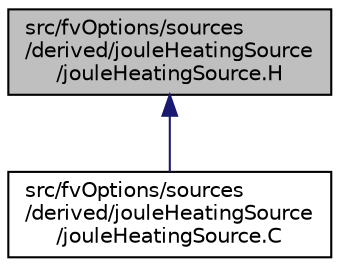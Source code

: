 digraph "src/fvOptions/sources/derived/jouleHeatingSource/jouleHeatingSource.H"
{
  bgcolor="transparent";
  edge [fontname="Helvetica",fontsize="10",labelfontname="Helvetica",labelfontsize="10"];
  node [fontname="Helvetica",fontsize="10",shape=record];
  Node1 [label="src/fvOptions/sources\l/derived/jouleHeatingSource\l/jouleHeatingSource.H",height=0.2,width=0.4,color="black", fillcolor="grey75", style="filled" fontcolor="black"];
  Node1 -> Node2 [dir="back",color="midnightblue",fontsize="10",style="solid",fontname="Helvetica"];
  Node2 [label="src/fvOptions/sources\l/derived/jouleHeatingSource\l/jouleHeatingSource.C",height=0.2,width=0.4,color="black",URL="$jouleHeatingSource_8C.html"];
}
